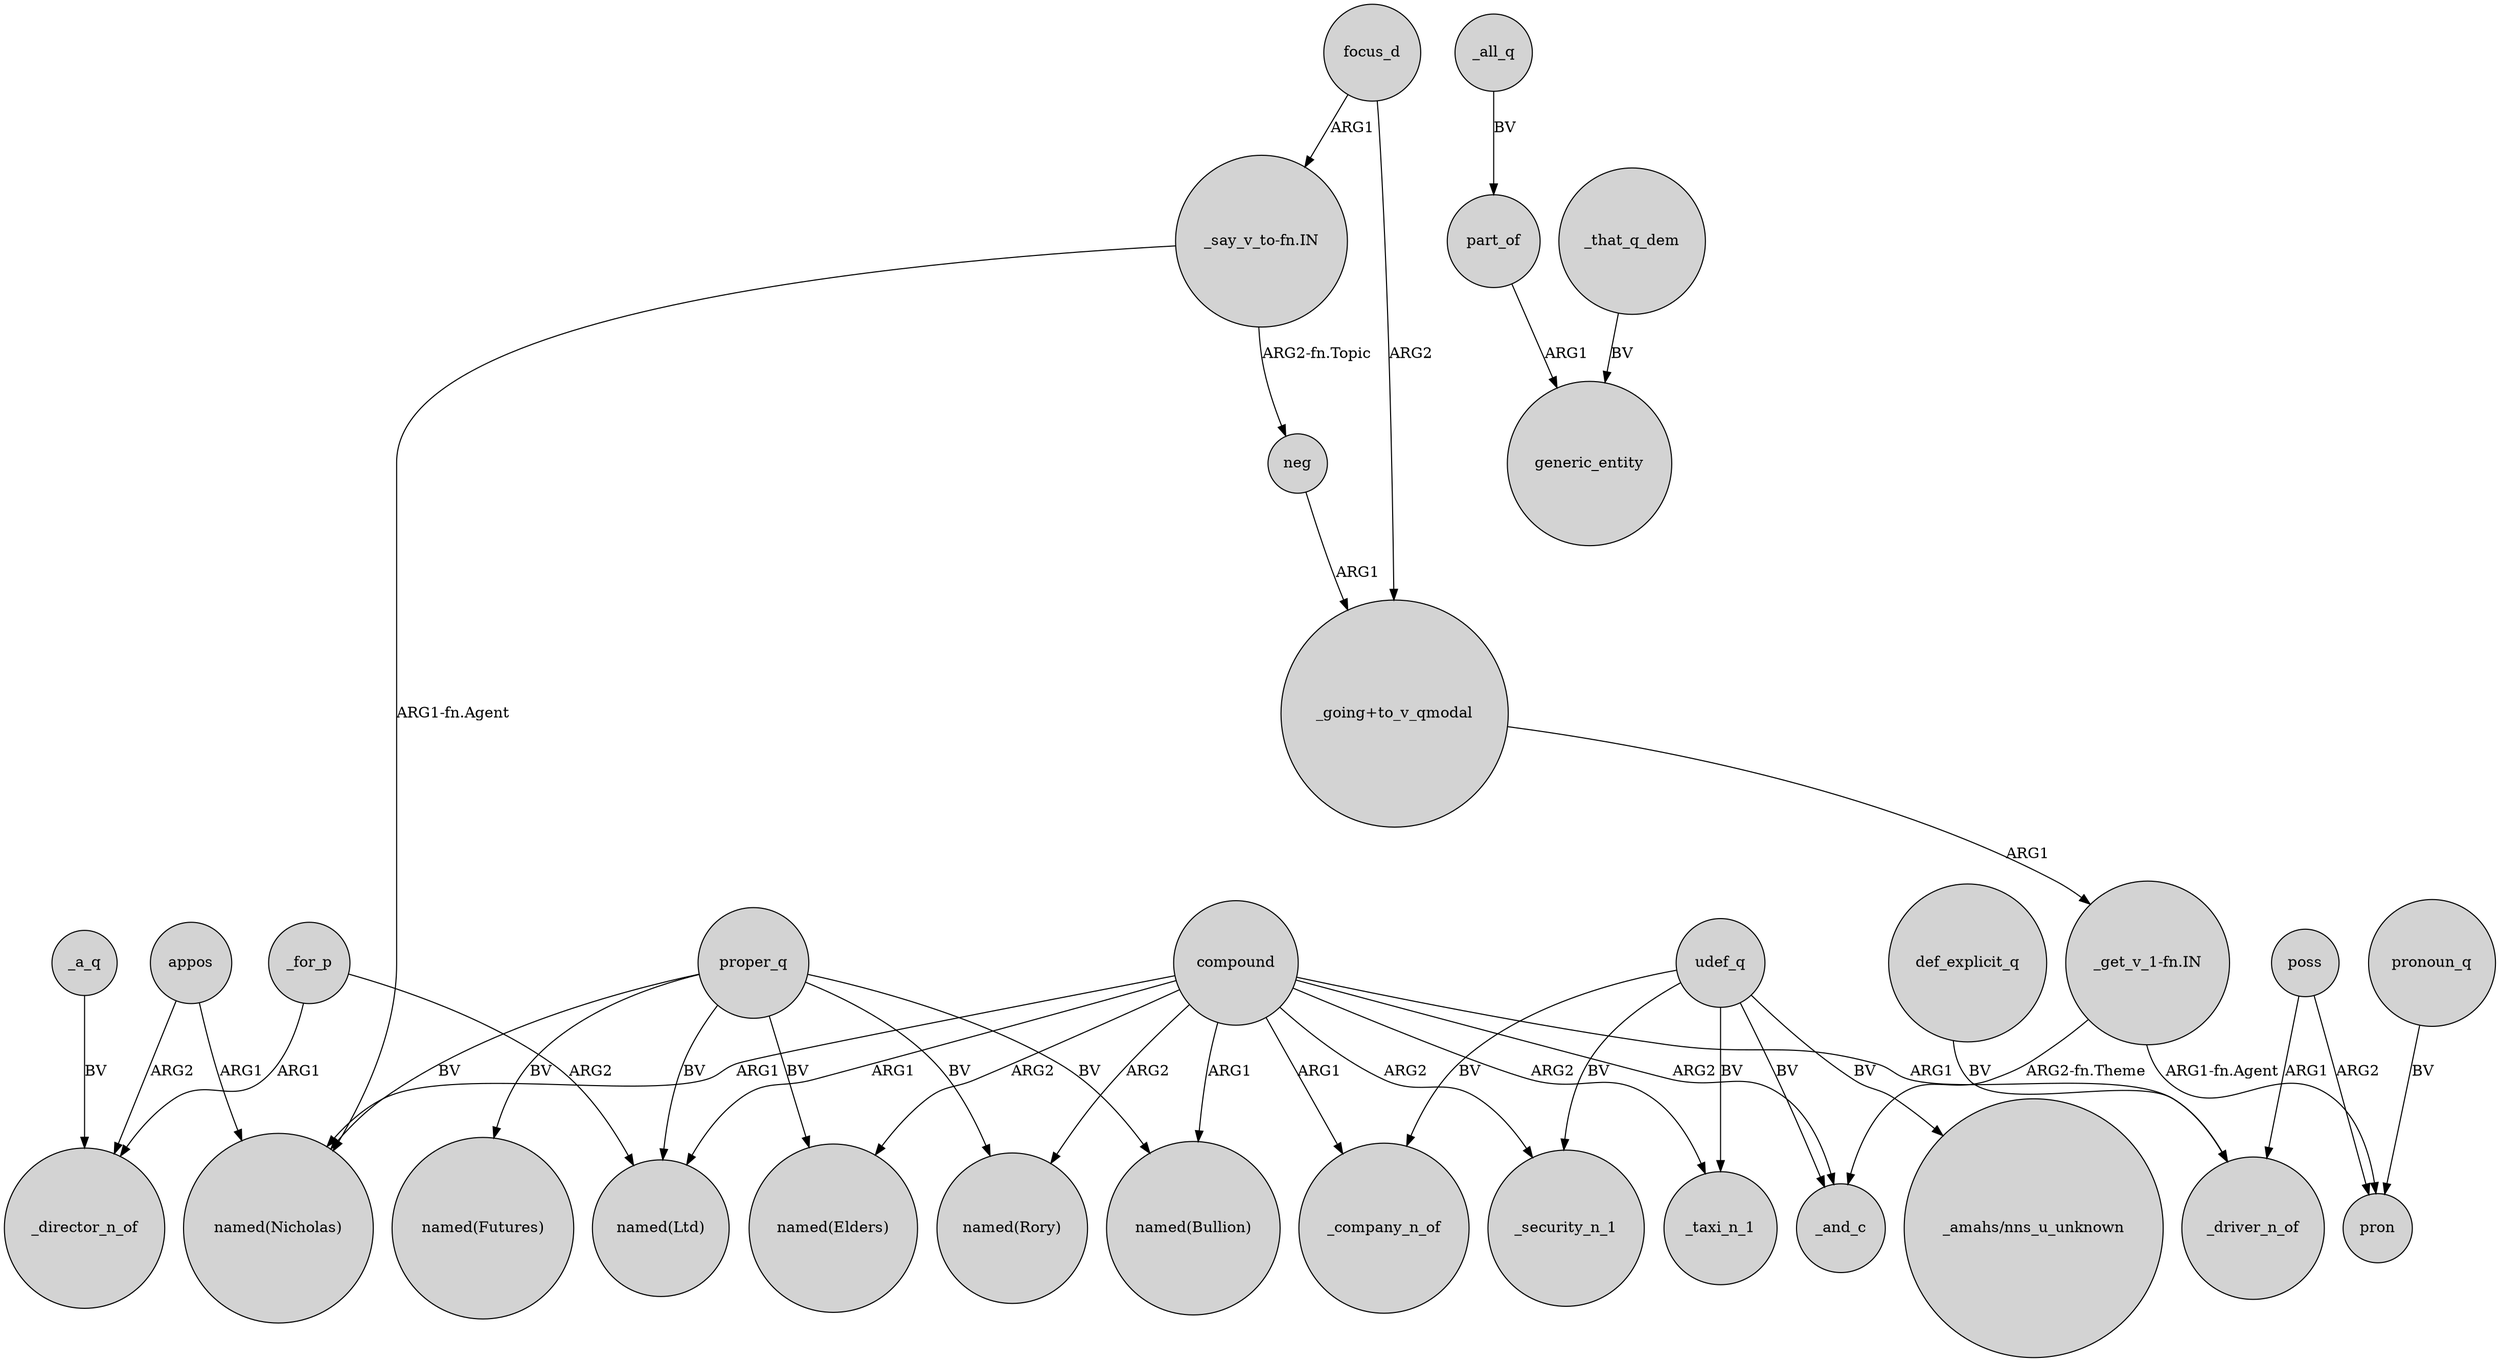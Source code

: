 digraph {
	node [shape=circle style=filled]
	compound -> "named(Ltd)" [label=ARG1]
	poss -> pron [label=ARG2]
	_all_q -> part_of [label=BV]
	proper_q -> "named(Futures)" [label=BV]
	_that_q_dem -> generic_entity [label=BV]
	compound -> "named(Rory)" [label=ARG2]
	compound -> _taxi_n_1 [label=ARG2]
	def_explicit_q -> _driver_n_of [label=BV]
	"_say_v_to-fn.IN" -> "named(Nicholas)" [label="ARG1-fn.Agent"]
	_for_p -> _director_n_of [label=ARG1]
	proper_q -> "named(Ltd)" [label=BV]
	compound -> _security_n_1 [label=ARG2]
	proper_q -> "named(Bullion)" [label=BV]
	compound -> "named(Elders)" [label=ARG2]
	_for_p -> "named(Ltd)" [label=ARG2]
	udef_q -> "_amahs/nns_u_unknown" [label=BV]
	part_of -> generic_entity [label=ARG1]
	appos -> "named(Nicholas)" [label=ARG1]
	poss -> _driver_n_of [label=ARG1]
	compound -> _company_n_of [label=ARG1]
	pronoun_q -> pron [label=BV]
	compound -> _and_c [label=ARG2]
	neg -> "_going+to_v_qmodal" [label=ARG1]
	udef_q -> _security_n_1 [label=BV]
	"_get_v_1-fn.IN" -> pron [label="ARG1-fn.Agent"]
	compound -> _driver_n_of [label=ARG1]
	_a_q -> _director_n_of [label=BV]
	compound -> "named(Bullion)" [label=ARG1]
	proper_q -> "named(Nicholas)" [label=BV]
	"_say_v_to-fn.IN" -> neg [label="ARG2-fn.Topic"]
	proper_q -> "named(Rory)" [label=BV]
	"_get_v_1-fn.IN" -> _and_c [label="ARG2-fn.Theme"]
	focus_d -> "_going+to_v_qmodal" [label=ARG2]
	udef_q -> _company_n_of [label=BV]
	udef_q -> _and_c [label=BV]
	proper_q -> "named(Elders)" [label=BV]
	"_going+to_v_qmodal" -> "_get_v_1-fn.IN" [label=ARG1]
	appos -> _director_n_of [label=ARG2]
	udef_q -> _taxi_n_1 [label=BV]
	compound -> "named(Nicholas)" [label=ARG1]
	focus_d -> "_say_v_to-fn.IN" [label=ARG1]
}
